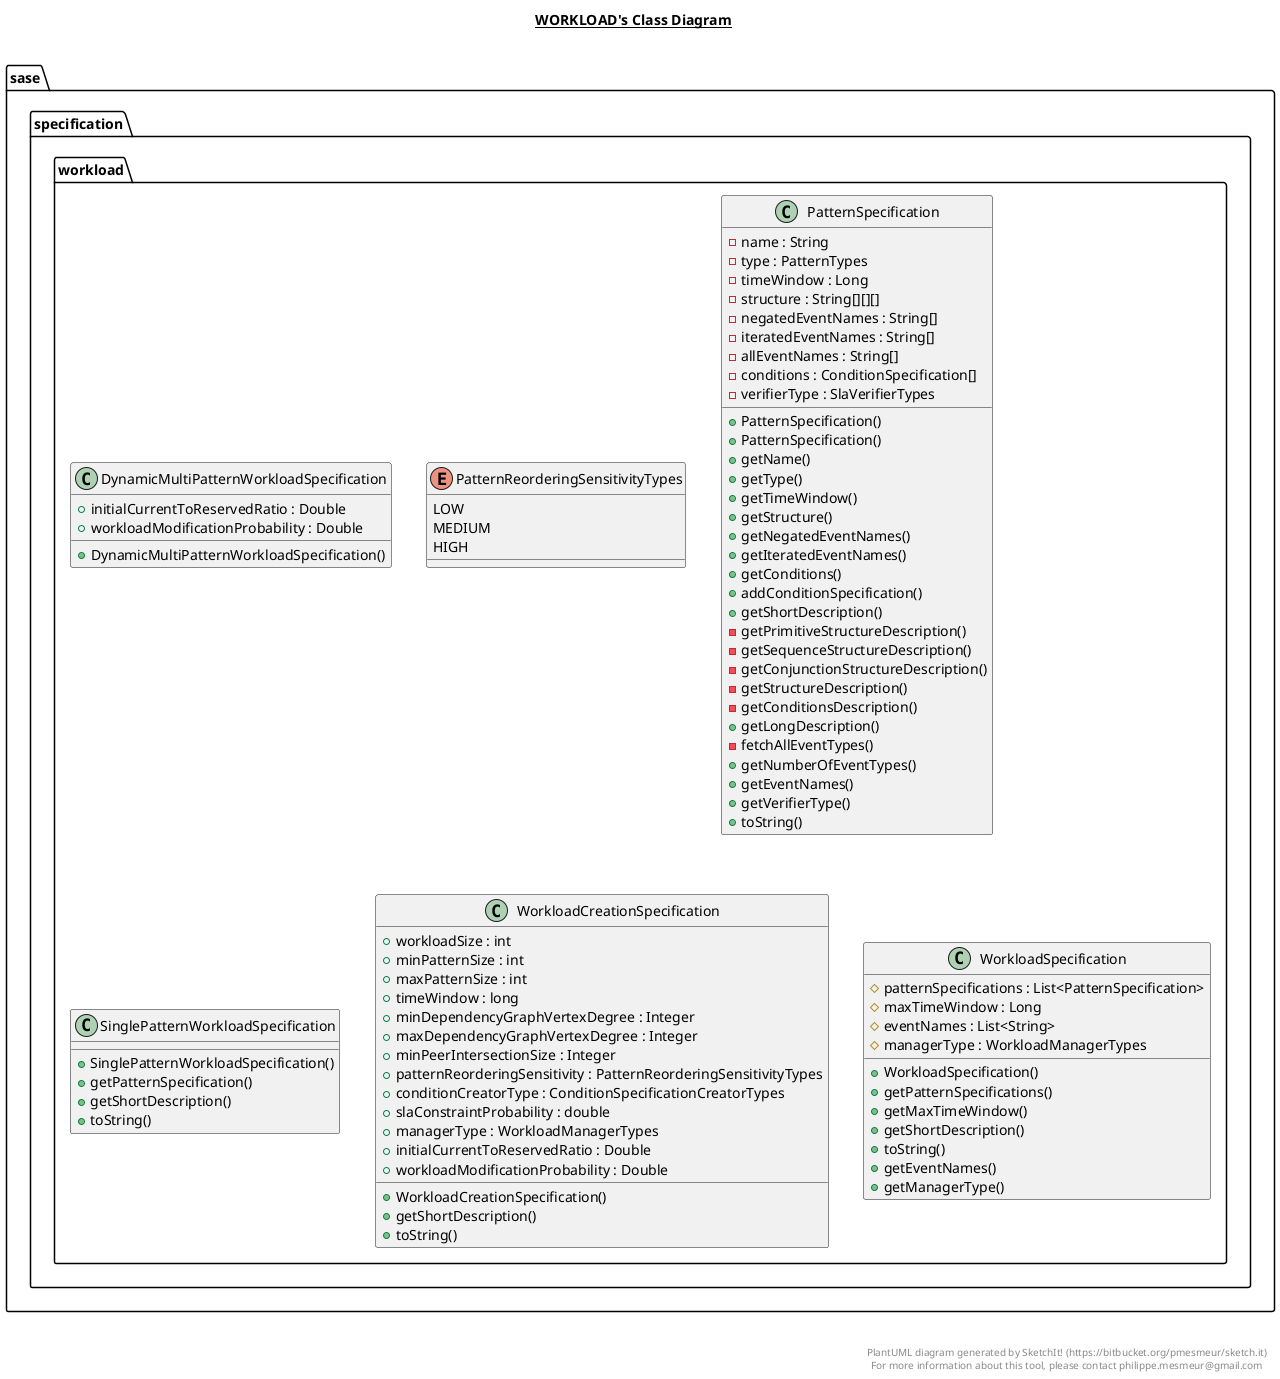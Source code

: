 @startuml

title __WORKLOAD's Class Diagram__\n

  package sase.specification {
    package sase.specification.workload {
      class DynamicMultiPatternWorkloadSpecification {
          + initialCurrentToReservedRatio : Double
          + workloadModificationProbability : Double
          + DynamicMultiPatternWorkloadSpecification()
      }
    }
  }
  

  package sase.specification {
    package sase.specification.workload {
      enum PatternReorderingSensitivityTypes {
        LOW
        MEDIUM
        HIGH
      }
    }
  }
  

  package sase.specification {
    package sase.specification.workload {
      class PatternSpecification {
          - name : String
          - type : PatternTypes
          - timeWindow : Long
          - structure : String[][][]
          - negatedEventNames : String[]
          - iteratedEventNames : String[]
          - allEventNames : String[]
          - conditions : ConditionSpecification[]
          - verifierType : SlaVerifierTypes
          + PatternSpecification()
          + PatternSpecification()
          + getName()
          + getType()
          + getTimeWindow()
          + getStructure()
          + getNegatedEventNames()
          + getIteratedEventNames()
          + getConditions()
          + addConditionSpecification()
          + getShortDescription()
          - getPrimitiveStructureDescription()
          - getSequenceStructureDescription()
          - getConjunctionStructureDescription()
          - getStructureDescription()
          - getConditionsDescription()
          + getLongDescription()
          - fetchAllEventTypes()
          + getNumberOfEventTypes()
          + getEventNames()
          + getVerifierType()
          + toString()
      }
    }
  }
  

  package sase.specification {
    package sase.specification.workload {
      class SinglePatternWorkloadSpecification {
          + SinglePatternWorkloadSpecification()
          + getPatternSpecification()
          + getShortDescription()
          + toString()
      }
    }
  }
  

  package sase.specification {
    package sase.specification.workload {
      class WorkloadCreationSpecification {
          + workloadSize : int
          + minPatternSize : int
          + maxPatternSize : int
          + timeWindow : long
          + minDependencyGraphVertexDegree : Integer
          + maxDependencyGraphVertexDegree : Integer
          + minPeerIntersectionSize : Integer
          + patternReorderingSensitivity : PatternReorderingSensitivityTypes
          + conditionCreatorType : ConditionSpecificationCreatorTypes
          + slaConstraintProbability : double
          + managerType : WorkloadManagerTypes
          + initialCurrentToReservedRatio : Double
          + workloadModificationProbability : Double
          + WorkloadCreationSpecification()
          + getShortDescription()
          + toString()
      }
    }
  }
  

  package sase.specification {
    package sase.specification.workload {
      class WorkloadSpecification {
          # patternSpecifications : List<PatternSpecification>
          # maxTimeWindow : Long
          # eventNames : List<String>
          # managerType : WorkloadManagerTypes
          + WorkloadSpecification()
          + getPatternSpecifications()
          + getMaxTimeWindow()
          + getShortDescription()
          + toString()
          + getEventNames()
          + getManagerType()
      }
    }
  }
  



right footer


PlantUML diagram generated by SketchIt! (https://bitbucket.org/pmesmeur/sketch.it)
For more information about this tool, please contact philippe.mesmeur@gmail.com
endfooter

@enduml
